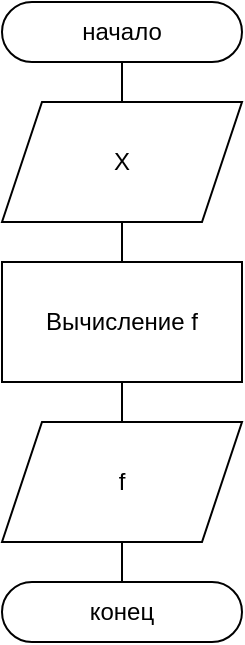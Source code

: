 <mxfile version="26.0.10">
  <diagram name="Страница — 1" id="Fx1QE8W8X10KGcK3IaL-">
    <mxGraphModel dx="1050" dy="575" grid="0" gridSize="10" guides="1" tooltips="1" connect="1" arrows="1" fold="1" page="1" pageScale="1" pageWidth="827" pageHeight="1169" math="0" shadow="0">
      <root>
        <mxCell id="0" />
        <mxCell id="1" parent="0" />
        <mxCell id="yN_jyBkMFC_UKnDUj8wo-6" style="edgeStyle=orthogonalEdgeStyle;rounded=0;orthogonalLoop=1;jettySize=auto;html=1;exitX=0.5;exitY=1;exitDx=0;exitDy=0;entryX=0.5;entryY=0;entryDx=0;entryDy=0;endArrow=none;startFill=0;" edge="1" parent="1" source="yN_jyBkMFC_UKnDUj8wo-1" target="yN_jyBkMFC_UKnDUj8wo-2">
          <mxGeometry relative="1" as="geometry" />
        </mxCell>
        <mxCell id="yN_jyBkMFC_UKnDUj8wo-1" value="начало" style="rounded=1;whiteSpace=wrap;html=1;arcSize=50;" vertex="1" parent="1">
          <mxGeometry x="160" y="40" width="120" height="30" as="geometry" />
        </mxCell>
        <mxCell id="yN_jyBkMFC_UKnDUj8wo-7" style="edgeStyle=orthogonalEdgeStyle;rounded=0;orthogonalLoop=1;jettySize=auto;html=1;exitX=0.5;exitY=1;exitDx=0;exitDy=0;entryX=0.5;entryY=0;entryDx=0;entryDy=0;endArrow=none;startFill=0;" edge="1" parent="1" source="yN_jyBkMFC_UKnDUj8wo-2" target="yN_jyBkMFC_UKnDUj8wo-3">
          <mxGeometry relative="1" as="geometry" />
        </mxCell>
        <mxCell id="yN_jyBkMFC_UKnDUj8wo-2" value="X" style="shape=parallelogram;perimeter=parallelogramPerimeter;whiteSpace=wrap;html=1;fixedSize=1;" vertex="1" parent="1">
          <mxGeometry x="160" y="90" width="120" height="60" as="geometry" />
        </mxCell>
        <mxCell id="yN_jyBkMFC_UKnDUj8wo-8" style="edgeStyle=orthogonalEdgeStyle;rounded=0;orthogonalLoop=1;jettySize=auto;html=1;exitX=0.5;exitY=1;exitDx=0;exitDy=0;entryX=0.5;entryY=0;entryDx=0;entryDy=0;endArrow=none;startFill=0;" edge="1" parent="1" source="yN_jyBkMFC_UKnDUj8wo-3" target="yN_jyBkMFC_UKnDUj8wo-4">
          <mxGeometry relative="1" as="geometry" />
        </mxCell>
        <mxCell id="yN_jyBkMFC_UKnDUj8wo-3" value="Вычисление f" style="rounded=0;whiteSpace=wrap;html=1;" vertex="1" parent="1">
          <mxGeometry x="160" y="170" width="120" height="60" as="geometry" />
        </mxCell>
        <mxCell id="yN_jyBkMFC_UKnDUj8wo-9" style="edgeStyle=orthogonalEdgeStyle;rounded=0;orthogonalLoop=1;jettySize=auto;html=1;exitX=0.5;exitY=1;exitDx=0;exitDy=0;entryX=0.5;entryY=0;entryDx=0;entryDy=0;endArrow=none;startFill=0;" edge="1" parent="1" source="yN_jyBkMFC_UKnDUj8wo-4" target="yN_jyBkMFC_UKnDUj8wo-5">
          <mxGeometry relative="1" as="geometry" />
        </mxCell>
        <mxCell id="yN_jyBkMFC_UKnDUj8wo-4" value="f" style="shape=parallelogram;perimeter=parallelogramPerimeter;whiteSpace=wrap;html=1;fixedSize=1;" vertex="1" parent="1">
          <mxGeometry x="160" y="250" width="120" height="60" as="geometry" />
        </mxCell>
        <mxCell id="yN_jyBkMFC_UKnDUj8wo-5" value="конец" style="rounded=1;whiteSpace=wrap;html=1;arcSize=50;" vertex="1" parent="1">
          <mxGeometry x="160" y="330" width="120" height="30" as="geometry" />
        </mxCell>
      </root>
    </mxGraphModel>
  </diagram>
</mxfile>
